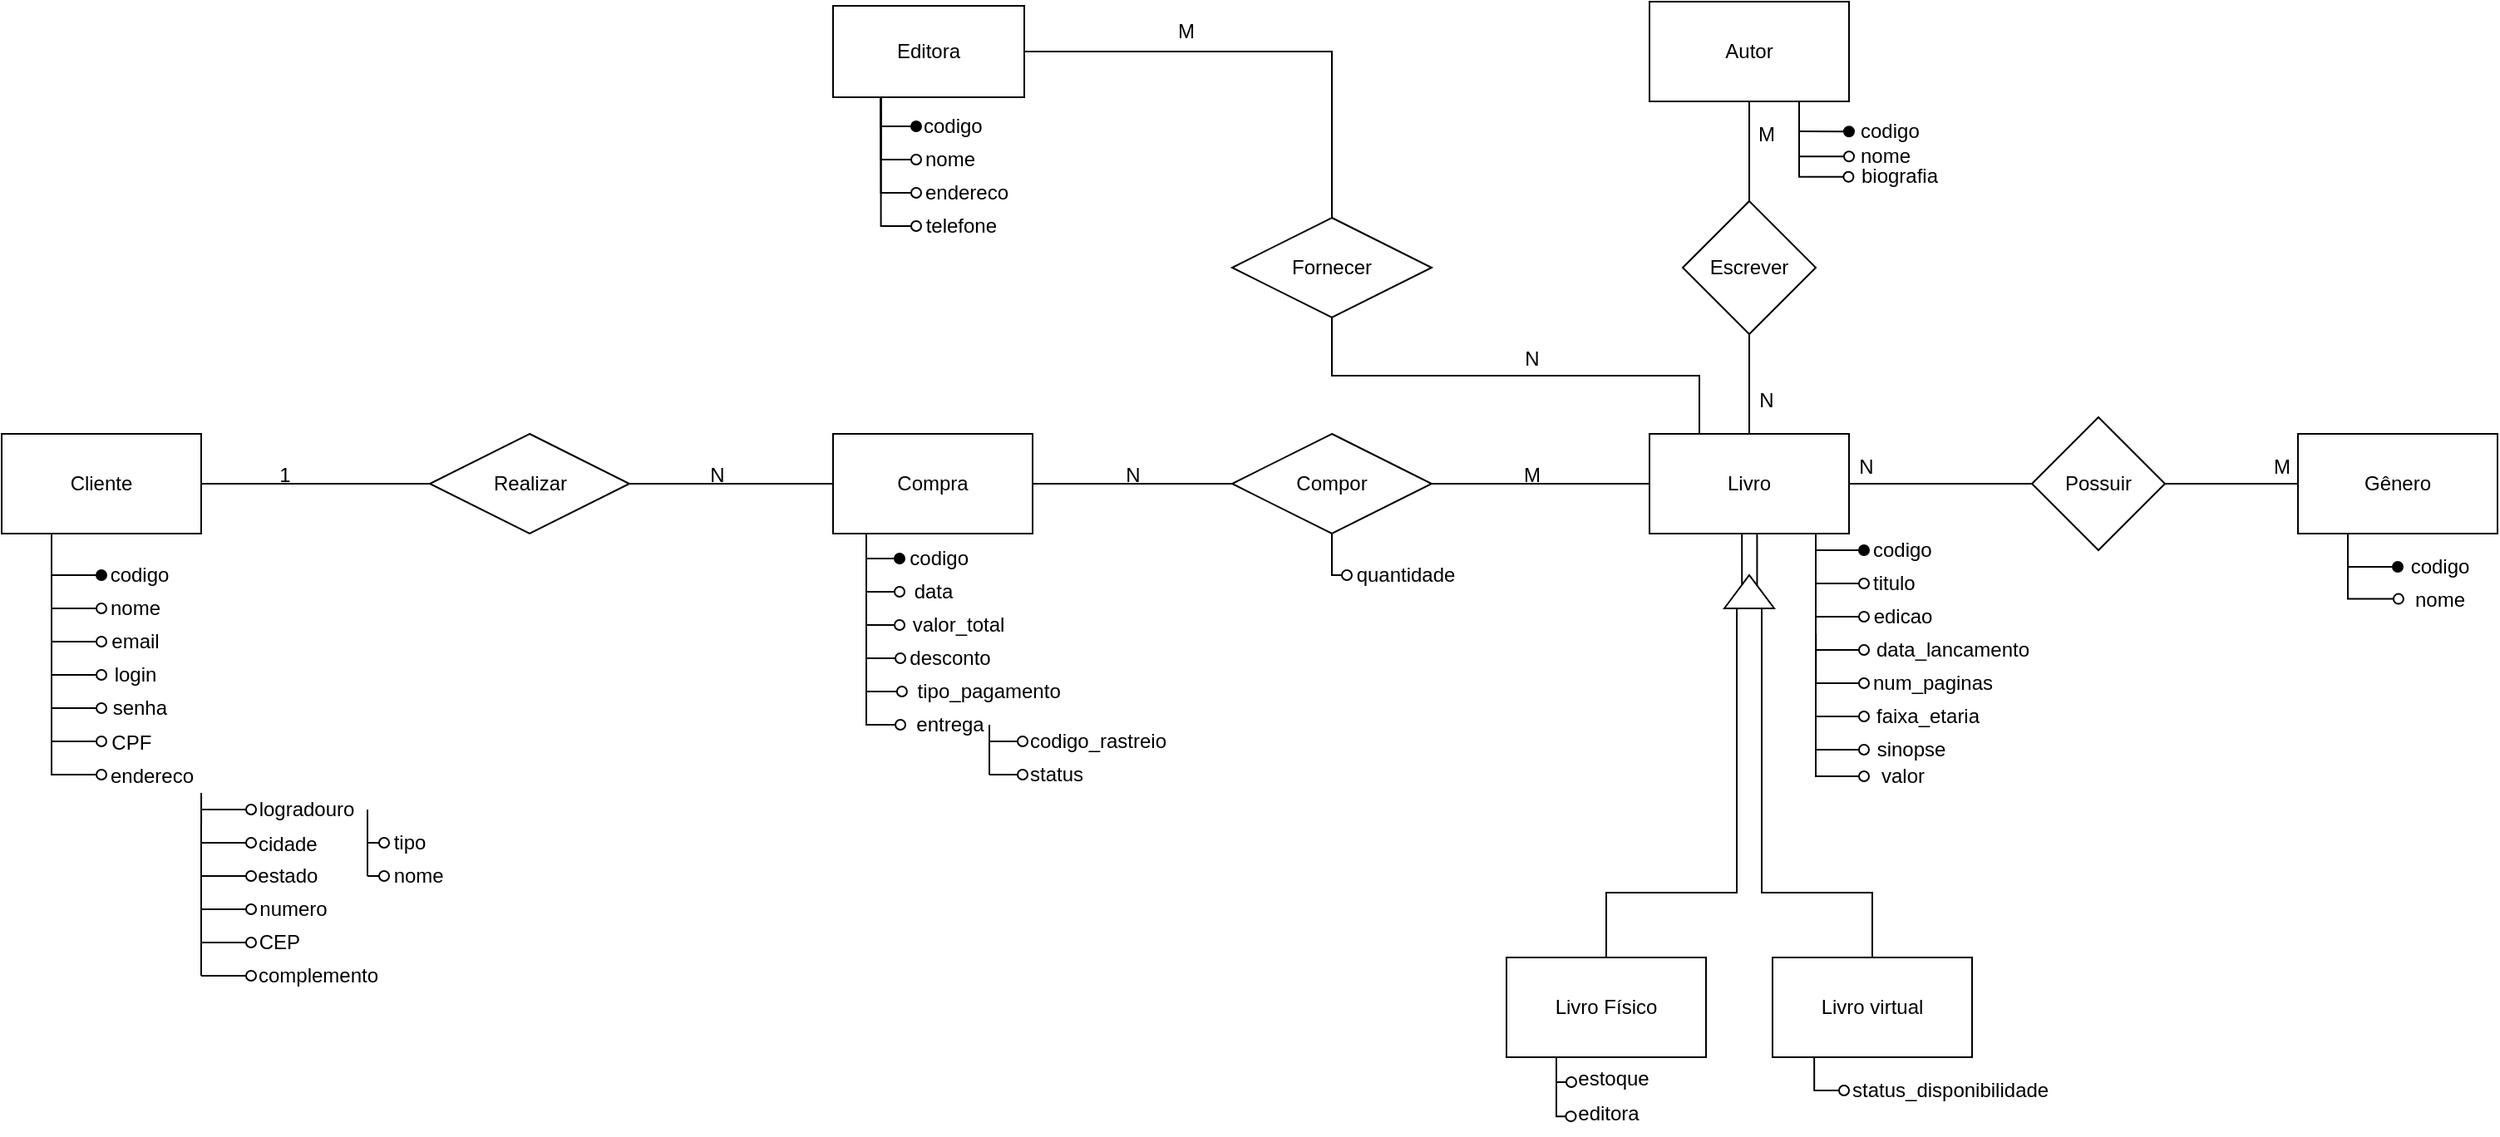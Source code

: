 <mxfile version="20.3.0" type="github">
  <diagram id="oTFQyZRkGBuzvfPvxmVF" name="Página-1">
    <mxGraphModel dx="3454" dy="1286" grid="1" gridSize="10" guides="1" tooltips="1" connect="1" arrows="1" fold="1" page="1" pageScale="1" pageWidth="827" pageHeight="1169" math="0" shadow="0">
      <root>
        <mxCell id="0" />
        <mxCell id="1" parent="0" />
        <mxCell id="lWry4m_PPbC2JPiOpoSA-2" style="edgeStyle=orthogonalEdgeStyle;rounded=0;orthogonalLoop=1;jettySize=auto;html=1;exitX=0.25;exitY=1;exitDx=0;exitDy=0;endArrow=oval;endFill=1;labelBackgroundColor=none;labelBorderColor=none;" parent="1" source="lWry4m_PPbC2JPiOpoSA-9" edge="1">
          <mxGeometry relative="1" as="geometry">
            <mxPoint x="160" y="480" as="targetPoint" />
            <Array as="points">
              <mxPoint x="130" y="480" />
            </Array>
          </mxGeometry>
        </mxCell>
        <mxCell id="lWry4m_PPbC2JPiOpoSA-3" style="edgeStyle=orthogonalEdgeStyle;rounded=0;orthogonalLoop=1;jettySize=auto;html=1;exitX=0.25;exitY=1;exitDx=0;exitDy=0;endArrow=oval;endFill=0;labelBackgroundColor=none;labelBorderColor=none;" parent="1" source="lWry4m_PPbC2JPiOpoSA-9" edge="1">
          <mxGeometry relative="1" as="geometry">
            <mxPoint x="160" y="500" as="targetPoint" />
            <Array as="points">
              <mxPoint x="130" y="500" />
            </Array>
          </mxGeometry>
        </mxCell>
        <mxCell id="lWry4m_PPbC2JPiOpoSA-4" style="edgeStyle=orthogonalEdgeStyle;rounded=0;orthogonalLoop=1;jettySize=auto;html=1;exitX=0.25;exitY=1;exitDx=0;exitDy=0;endArrow=oval;endFill=0;labelBackgroundColor=none;labelBorderColor=none;" parent="1" source="lWry4m_PPbC2JPiOpoSA-9" edge="1">
          <mxGeometry relative="1" as="geometry">
            <mxPoint x="160" y="520" as="targetPoint" />
            <Array as="points">
              <mxPoint x="130" y="520" />
            </Array>
          </mxGeometry>
        </mxCell>
        <mxCell id="lWry4m_PPbC2JPiOpoSA-5" style="edgeStyle=orthogonalEdgeStyle;rounded=0;orthogonalLoop=1;jettySize=auto;html=1;exitX=0.25;exitY=1;exitDx=0;exitDy=0;endArrow=oval;endFill=0;labelBackgroundColor=none;labelBorderColor=none;" parent="1" source="lWry4m_PPbC2JPiOpoSA-9" edge="1">
          <mxGeometry relative="1" as="geometry">
            <mxPoint x="160" y="560" as="targetPoint" />
            <Array as="points">
              <mxPoint x="130" y="560" />
            </Array>
          </mxGeometry>
        </mxCell>
        <mxCell id="lWry4m_PPbC2JPiOpoSA-6" style="edgeStyle=orthogonalEdgeStyle;rounded=0;orthogonalLoop=1;jettySize=auto;html=1;exitX=0.25;exitY=1;exitDx=0;exitDy=0;endArrow=oval;endFill=0;labelBackgroundColor=none;labelBorderColor=none;" parent="1" source="lWry4m_PPbC2JPiOpoSA-9" edge="1">
          <mxGeometry relative="1" as="geometry">
            <mxPoint x="160" y="580" as="targetPoint" />
            <Array as="points">
              <mxPoint x="130" y="580" />
            </Array>
          </mxGeometry>
        </mxCell>
        <mxCell id="lWry4m_PPbC2JPiOpoSA-7" style="edgeStyle=orthogonalEdgeStyle;rounded=0;orthogonalLoop=1;jettySize=auto;html=1;exitX=0.25;exitY=1;exitDx=0;exitDy=0;endArrow=oval;endFill=0;labelBackgroundColor=none;labelBorderColor=none;" parent="1" source="lWry4m_PPbC2JPiOpoSA-9" edge="1">
          <mxGeometry relative="1" as="geometry">
            <mxPoint x="160" y="600" as="targetPoint" />
            <Array as="points">
              <mxPoint x="130" y="600" />
            </Array>
          </mxGeometry>
        </mxCell>
        <mxCell id="lWry4m_PPbC2JPiOpoSA-8" style="edgeStyle=orthogonalEdgeStyle;rounded=0;orthogonalLoop=1;jettySize=auto;html=1;exitX=0.25;exitY=1;exitDx=0;exitDy=0;endArrow=oval;endFill=0;labelBackgroundColor=none;labelBorderColor=none;" parent="1" source="lWry4m_PPbC2JPiOpoSA-9" edge="1">
          <mxGeometry relative="1" as="geometry">
            <mxPoint x="160" y="540" as="targetPoint" />
            <Array as="points">
              <mxPoint x="130" y="540" />
            </Array>
          </mxGeometry>
        </mxCell>
        <mxCell id="lWry4m_PPbC2JPiOpoSA-9" value="Cliente" style="rounded=0;whiteSpace=wrap;html=1;labelBackgroundColor=none;labelBorderColor=none;fillColor=none;shadow=0;" parent="1" vertex="1">
          <mxGeometry x="100" y="395" width="120" height="60" as="geometry" />
        </mxCell>
        <mxCell id="lWry4m_PPbC2JPiOpoSA-10" style="edgeStyle=orthogonalEdgeStyle;rounded=0;orthogonalLoop=1;jettySize=auto;html=1;exitX=1;exitY=1;exitDx=0;exitDy=0;endArrow=oval;endFill=0;labelBackgroundColor=none;labelBorderColor=none;" parent="1" edge="1">
          <mxGeometry relative="1" as="geometry">
            <mxPoint x="1220" y="565" as="targetPoint" />
            <Array as="points">
              <mxPoint x="1191" y="565" />
            </Array>
            <mxPoint x="1191" y="525" as="sourcePoint" />
          </mxGeometry>
        </mxCell>
        <mxCell id="lWry4m_PPbC2JPiOpoSA-11" style="edgeStyle=orthogonalEdgeStyle;rounded=0;orthogonalLoop=1;jettySize=auto;html=1;exitX=1.001;exitY=0.836;exitDx=0;exitDy=0;startArrow=none;startFill=0;endArrow=oval;endFill=0;exitPerimeter=0;labelBackgroundColor=none;labelBorderColor=none;" parent="1" edge="1">
          <mxGeometry relative="1" as="geometry">
            <mxPoint x="1220" y="545" as="targetPoint" />
            <Array as="points">
              <mxPoint x="1191" y="545" />
            </Array>
            <mxPoint x="1191.12" y="515.16" as="sourcePoint" />
          </mxGeometry>
        </mxCell>
        <mxCell id="lWry4m_PPbC2JPiOpoSA-12" style="edgeStyle=orthogonalEdgeStyle;rounded=0;orthogonalLoop=1;jettySize=auto;html=1;exitX=1;exitY=0.75;exitDx=0;exitDy=0;startArrow=none;startFill=0;endArrow=oval;endFill=0;labelBackgroundColor=none;labelBorderColor=none;" parent="1" edge="1">
          <mxGeometry relative="1" as="geometry">
            <mxPoint x="1220" y="525" as="targetPoint" />
            <Array as="points">
              <mxPoint x="1191" y="525" />
            </Array>
            <mxPoint x="1191" y="510" as="sourcePoint" />
          </mxGeometry>
        </mxCell>
        <mxCell id="lWry4m_PPbC2JPiOpoSA-13" style="edgeStyle=orthogonalEdgeStyle;rounded=0;orthogonalLoop=1;jettySize=auto;html=1;exitX=1;exitY=0.75;exitDx=0;exitDy=0;startArrow=none;startFill=0;endArrow=oval;endFill=0;labelBackgroundColor=none;labelBorderColor=none;" parent="1" edge="1">
          <mxGeometry relative="1" as="geometry">
            <mxPoint x="1220" y="505" as="targetPoint" />
            <Array as="points">
              <mxPoint x="1191" y="505" />
            </Array>
            <mxPoint x="1191" y="510" as="sourcePoint" />
          </mxGeometry>
        </mxCell>
        <mxCell id="lWry4m_PPbC2JPiOpoSA-14" style="edgeStyle=orthogonalEdgeStyle;rounded=0;orthogonalLoop=1;jettySize=auto;html=1;exitX=1;exitY=0;exitDx=0;exitDy=0;startArrow=none;startFill=0;endArrow=oval;endFill=1;labelBackgroundColor=none;labelBorderColor=none;" parent="1" edge="1">
          <mxGeometry relative="1" as="geometry">
            <mxPoint x="1220" y="465" as="targetPoint" />
            <mxPoint x="1191" y="465" as="sourcePoint" />
          </mxGeometry>
        </mxCell>
        <mxCell id="lWry4m_PPbC2JPiOpoSA-15" style="edgeStyle=orthogonalEdgeStyle;rounded=0;orthogonalLoop=1;jettySize=auto;html=1;startArrow=none;startFill=0;endArrow=oval;endFill=0;labelBackgroundColor=none;labelBorderColor=none;" parent="1" edge="1">
          <mxGeometry relative="1" as="geometry">
            <mxPoint x="1220" y="485" as="targetPoint" />
            <Array as="points">
              <mxPoint x="1191" y="485" />
            </Array>
            <mxPoint x="1191" y="455" as="sourcePoint" />
          </mxGeometry>
        </mxCell>
        <mxCell id="lWry4m_PPbC2JPiOpoSA-16" style="edgeStyle=orthogonalEdgeStyle;rounded=0;orthogonalLoop=1;jettySize=auto;html=1;exitX=1;exitY=0.5;exitDx=0;exitDy=0;entryX=0;entryY=0.5;entryDx=0;entryDy=0;endArrow=none;endFill=0;labelBackgroundColor=none;labelBorderColor=none;" parent="1" source="lWry4m_PPbC2JPiOpoSA-18" target="lWry4m_PPbC2JPiOpoSA-68" edge="1">
          <mxGeometry relative="1" as="geometry" />
        </mxCell>
        <mxCell id="lWry4m_PPbC2JPiOpoSA-17" style="edgeStyle=orthogonalEdgeStyle;rounded=0;orthogonalLoop=1;jettySize=auto;html=1;exitX=0.75;exitY=1;exitDx=0;exitDy=0;endArrow=oval;endFill=0;labelBackgroundColor=none;labelBorderColor=none;" parent="1" edge="1">
          <mxGeometry relative="1" as="geometry">
            <mxPoint x="1182" y="455" as="sourcePoint" />
            <mxPoint x="1220" y="601" as="targetPoint" />
            <Array as="points">
              <mxPoint x="1191" y="455" />
              <mxPoint x="1191" y="601" />
              <mxPoint x="1220" y="601" />
            </Array>
          </mxGeometry>
        </mxCell>
        <mxCell id="vJIK0XTdBQ3f2grIrBhm-2" style="edgeStyle=orthogonalEdgeStyle;rounded=0;orthogonalLoop=1;jettySize=auto;html=1;exitX=0.5;exitY=1;exitDx=0;exitDy=0;entryX=0.683;entryY=0.657;entryDx=0;entryDy=0;entryPerimeter=0;endArrow=none;endFill=0;" edge="1" parent="1" source="lWry4m_PPbC2JPiOpoSA-18" target="lWry4m_PPbC2JPiOpoSA-38">
          <mxGeometry relative="1" as="geometry" />
        </mxCell>
        <mxCell id="vJIK0XTdBQ3f2grIrBhm-3" style="edgeStyle=orthogonalEdgeStyle;rounded=0;orthogonalLoop=1;jettySize=auto;html=1;exitX=0.5;exitY=1;exitDx=0;exitDy=0;entryX=0.71;entryY=0.354;entryDx=0;entryDy=0;entryPerimeter=0;endArrow=none;endFill=0;" edge="1" parent="1" source="lWry4m_PPbC2JPiOpoSA-18" target="lWry4m_PPbC2JPiOpoSA-38">
          <mxGeometry relative="1" as="geometry" />
        </mxCell>
        <mxCell id="lWry4m_PPbC2JPiOpoSA-18" value="Livro" style="rounded=0;whiteSpace=wrap;html=1;labelBackgroundColor=none;labelBorderColor=none;fillColor=none;" parent="1" vertex="1">
          <mxGeometry x="1091" y="395" width="120" height="60" as="geometry" />
        </mxCell>
        <mxCell id="lWry4m_PPbC2JPiOpoSA-19" value="N" style="text;html=1;align=center;verticalAlign=middle;resizable=0;points=[];autosize=1;strokeColor=none;fillColor=none;labelBackgroundColor=none;labelBorderColor=none;" parent="1" vertex="1">
          <mxGeometry x="770" y="410" width="20" height="20" as="geometry" />
        </mxCell>
        <mxCell id="lWry4m_PPbC2JPiOpoSA-20" style="edgeStyle=orthogonalEdgeStyle;rounded=0;orthogonalLoop=1;jettySize=auto;html=1;exitX=0.75;exitY=1;exitDx=0;exitDy=0;endArrow=oval;endFill=0;labelBackgroundColor=none;labelBorderColor=none;" parent="1" edge="1">
          <mxGeometry relative="1" as="geometry">
            <mxPoint x="640" y="490" as="targetPoint" />
            <mxPoint x="620" y="465" as="sourcePoint" />
            <Array as="points">
              <mxPoint x="620" y="490" />
              <mxPoint x="640" y="490" />
            </Array>
          </mxGeometry>
        </mxCell>
        <mxCell id="lWry4m_PPbC2JPiOpoSA-21" style="edgeStyle=orthogonalEdgeStyle;rounded=0;orthogonalLoop=1;jettySize=auto;html=1;exitX=0.75;exitY=1;exitDx=0;exitDy=0;endArrow=oval;endFill=0;labelBackgroundColor=none;labelBorderColor=none;" parent="1" edge="1">
          <mxGeometry relative="1" as="geometry">
            <mxPoint x="640" y="510" as="targetPoint" />
            <mxPoint x="620" y="465" as="sourcePoint" />
            <Array as="points">
              <mxPoint x="620" y="510" />
              <mxPoint x="640" y="510" />
            </Array>
          </mxGeometry>
        </mxCell>
        <mxCell id="lWry4m_PPbC2JPiOpoSA-22" style="edgeStyle=orthogonalEdgeStyle;rounded=0;orthogonalLoop=1;jettySize=auto;html=1;exitX=0.75;exitY=1;exitDx=0;exitDy=0;endArrow=oval;endFill=0;entryX=0.008;entryY=0.49;entryDx=0;entryDy=0;entryPerimeter=0;labelBackgroundColor=none;labelBorderColor=none;" parent="1" target="lWry4m_PPbC2JPiOpoSA-32" edge="1">
          <mxGeometry relative="1" as="geometry">
            <mxPoint x="640" y="525" as="targetPoint" />
            <mxPoint x="620" y="465" as="sourcePoint" />
            <Array as="points">
              <mxPoint x="620" y="530" />
              <mxPoint x="640" y="530" />
            </Array>
          </mxGeometry>
        </mxCell>
        <mxCell id="lWry4m_PPbC2JPiOpoSA-23" style="edgeStyle=orthogonalEdgeStyle;rounded=0;orthogonalLoop=1;jettySize=auto;html=1;exitX=0.75;exitY=1;exitDx=0;exitDy=0;endArrow=oval;endFill=0;entryX=0.137;entryY=0.5;entryDx=0;entryDy=0;entryPerimeter=0;labelBackgroundColor=none;labelBorderColor=none;" parent="1" target="lWry4m_PPbC2JPiOpoSA-33" edge="1">
          <mxGeometry relative="1" as="geometry">
            <mxPoint x="640" y="545" as="targetPoint" />
            <mxPoint x="620" y="465" as="sourcePoint" />
            <Array as="points">
              <mxPoint x="620" y="550" />
            </Array>
          </mxGeometry>
        </mxCell>
        <mxCell id="lWry4m_PPbC2JPiOpoSA-24" value="email" style="text;html=1;align=center;verticalAlign=middle;resizable=0;points=[];autosize=1;strokeColor=none;fillColor=none;labelBackgroundColor=none;labelBorderColor=none;" parent="1" vertex="1">
          <mxGeometry x="160" y="510" width="40" height="20" as="geometry" />
        </mxCell>
        <mxCell id="lWry4m_PPbC2JPiOpoSA-25" value="nome" style="text;html=1;align=center;verticalAlign=middle;resizable=0;points=[];autosize=1;strokeColor=none;fillColor=none;labelBackgroundColor=none;labelBorderColor=none;" parent="1" vertex="1">
          <mxGeometry x="155" y="490" width="50" height="20" as="geometry" />
        </mxCell>
        <mxCell id="lWry4m_PPbC2JPiOpoSA-26" value="login" style="text;html=1;align=center;verticalAlign=middle;resizable=0;points=[];autosize=1;strokeColor=none;fillColor=none;labelBackgroundColor=none;labelBorderColor=none;" parent="1" vertex="1">
          <mxGeometry x="160" y="530" width="40" height="20" as="geometry" />
        </mxCell>
        <mxCell id="lWry4m_PPbC2JPiOpoSA-27" value="&amp;nbsp;senha" style="text;html=1;align=center;verticalAlign=middle;resizable=0;points=[];autosize=1;strokeColor=none;fillColor=none;labelBackgroundColor=none;labelBorderColor=none;" parent="1" vertex="1">
          <mxGeometry x="155.5" y="550" width="50" height="20" as="geometry" />
        </mxCell>
        <mxCell id="lWry4m_PPbC2JPiOpoSA-28" value="&amp;nbsp;CPF" style="text;html=1;align=center;verticalAlign=middle;resizable=0;points=[];autosize=1;strokeColor=none;fillColor=none;labelBackgroundColor=none;labelBorderColor=none;" parent="1" vertex="1">
          <mxGeometry x="155.5" y="571" width="40" height="20" as="geometry" />
        </mxCell>
        <mxCell id="lWry4m_PPbC2JPiOpoSA-29" value="endereco" style="text;html=1;align=center;verticalAlign=middle;resizable=0;points=[];autosize=1;strokeColor=none;fillColor=none;labelBackgroundColor=none;labelBorderColor=none;" parent="1" vertex="1">
          <mxGeometry x="155" y="591" width="70" height="20" as="geometry" />
        </mxCell>
        <mxCell id="lWry4m_PPbC2JPiOpoSA-30" value="&amp;nbsp; &amp;nbsp;data" style="text;html=1;align=center;verticalAlign=middle;resizable=0;points=[];autosize=1;strokeColor=none;fillColor=none;labelBackgroundColor=none;labelBorderColor=none;" parent="1" vertex="1">
          <mxGeometry x="630" y="480" width="50" height="20" as="geometry" />
        </mxCell>
        <mxCell id="lWry4m_PPbC2JPiOpoSA-31" value="valor_total" style="text;html=1;align=center;verticalAlign=middle;resizable=0;points=[];autosize=1;strokeColor=none;fillColor=none;labelBackgroundColor=none;labelBorderColor=none;" parent="1" vertex="1">
          <mxGeometry x="640" y="500" width="70" height="20" as="geometry" />
        </mxCell>
        <mxCell id="lWry4m_PPbC2JPiOpoSA-32" value="desconto" style="text;html=1;align=center;verticalAlign=middle;resizable=0;points=[];autosize=1;strokeColor=none;fillColor=none;labelBackgroundColor=none;labelBorderColor=none;" parent="1" vertex="1">
          <mxGeometry x="640" y="520" width="60" height="20" as="geometry" />
        </mxCell>
        <mxCell id="lWry4m_PPbC2JPiOpoSA-33" value="&amp;nbsp; &amp;nbsp; &amp;nbsp;tipo_pagamento" style="text;html=1;align=center;verticalAlign=middle;resizable=0;points=[];autosize=1;strokeColor=none;fillColor=none;labelBackgroundColor=none;labelBorderColor=none;" parent="1" vertex="1">
          <mxGeometry x="625" y="540" width="120" height="20" as="geometry" />
        </mxCell>
        <mxCell id="lWry4m_PPbC2JPiOpoSA-36" style="edgeStyle=orthogonalEdgeStyle;rounded=0;orthogonalLoop=1;jettySize=auto;html=1;exitX=0;exitY=0.25;exitDx=0;exitDy=0;entryX=0.5;entryY=0;entryDx=0;entryDy=0;endArrow=none;endFill=0;labelBackgroundColor=none;labelBorderColor=none;" parent="1" source="lWry4m_PPbC2JPiOpoSA-38" target="lWry4m_PPbC2JPiOpoSA-42" edge="1">
          <mxGeometry relative="1" as="geometry">
            <Array as="points">
              <mxPoint x="1065" y="671" />
            </Array>
          </mxGeometry>
        </mxCell>
        <mxCell id="lWry4m_PPbC2JPiOpoSA-37" style="edgeStyle=orthogonalEdgeStyle;rounded=0;orthogonalLoop=1;jettySize=auto;html=1;exitX=0;exitY=0.75;exitDx=0;exitDy=0;entryX=0.5;entryY=0;entryDx=0;entryDy=0;endArrow=none;endFill=0;labelBackgroundColor=none;labelBorderColor=none;" parent="1" source="lWry4m_PPbC2JPiOpoSA-38" target="lWry4m_PPbC2JPiOpoSA-44" edge="1">
          <mxGeometry relative="1" as="geometry">
            <Array as="points">
              <mxPoint x="1225" y="671" />
            </Array>
          </mxGeometry>
        </mxCell>
        <mxCell id="lWry4m_PPbC2JPiOpoSA-38" value="" style="triangle;whiteSpace=wrap;html=1;direction=north;fillColor=none;labelBackgroundColor=none;labelBorderColor=none;" parent="1" vertex="1">
          <mxGeometry x="1136" y="480" width="30" height="20" as="geometry" />
        </mxCell>
        <mxCell id="lWry4m_PPbC2JPiOpoSA-39" style="edgeStyle=orthogonalEdgeStyle;rounded=0;orthogonalLoop=1;jettySize=auto;html=1;exitX=1;exitY=1;exitDx=0;exitDy=0;" parent="1" source="lWry4m_PPbC2JPiOpoSA-42" edge="1">
          <mxGeometry relative="1" as="geometry">
            <mxPoint x="1125.065" y="770.065" as="targetPoint" />
          </mxGeometry>
        </mxCell>
        <mxCell id="lWry4m_PPbC2JPiOpoSA-40" style="edgeStyle=orthogonalEdgeStyle;rounded=0;orthogonalLoop=1;jettySize=auto;html=1;exitX=0.25;exitY=1;exitDx=0;exitDy=0;endArrow=oval;endFill=0;" parent="1" source="lWry4m_PPbC2JPiOpoSA-42" edge="1">
          <mxGeometry relative="1" as="geometry">
            <mxPoint x="1044" y="785" as="targetPoint" />
            <Array as="points">
              <mxPoint x="1035" y="785" />
            </Array>
          </mxGeometry>
        </mxCell>
        <mxCell id="lWry4m_PPbC2JPiOpoSA-41" style="edgeStyle=orthogonalEdgeStyle;rounded=0;orthogonalLoop=1;jettySize=auto;html=1;exitX=0.25;exitY=1;exitDx=0;exitDy=0;endArrow=oval;endFill=0;" parent="1" source="lWry4m_PPbC2JPiOpoSA-42" edge="1">
          <mxGeometry relative="1" as="geometry">
            <mxPoint x="1043.722" y="805.574" as="targetPoint" />
            <Array as="points">
              <mxPoint x="1035" y="806" />
            </Array>
          </mxGeometry>
        </mxCell>
        <mxCell id="lWry4m_PPbC2JPiOpoSA-42" value="Livro Físico" style="rounded=0;whiteSpace=wrap;html=1;fillColor=none;labelBackgroundColor=none;labelBorderColor=none;" parent="1" vertex="1">
          <mxGeometry x="1005" y="710" width="120" height="60" as="geometry" />
        </mxCell>
        <mxCell id="lWry4m_PPbC2JPiOpoSA-43" style="edgeStyle=orthogonalEdgeStyle;rounded=0;orthogonalLoop=1;jettySize=auto;html=1;exitX=0.209;exitY=1.005;exitDx=0;exitDy=0;endArrow=oval;endFill=0;exitPerimeter=0;labelBackgroundColor=none;labelBorderColor=none;" parent="1" source="lWry4m_PPbC2JPiOpoSA-44" edge="1">
          <mxGeometry relative="1" as="geometry">
            <mxPoint x="1208" y="790" as="targetPoint" />
            <Array as="points">
              <mxPoint x="1190" y="790" />
            </Array>
          </mxGeometry>
        </mxCell>
        <mxCell id="lWry4m_PPbC2JPiOpoSA-44" value="Livro virtual" style="rounded=0;whiteSpace=wrap;html=1;fillColor=none;labelBackgroundColor=none;labelBorderColor=none;" parent="1" vertex="1">
          <mxGeometry x="1165" y="710" width="120" height="60" as="geometry" />
        </mxCell>
        <mxCell id="lWry4m_PPbC2JPiOpoSA-45" value="estoque" style="text;html=1;align=center;verticalAlign=middle;resizable=0;points=[];autosize=1;strokeColor=none;fillColor=none;labelBackgroundColor=none;labelBorderColor=none;" parent="1" vertex="1">
          <mxGeometry x="1038" y="770" width="61" height="26" as="geometry" />
        </mxCell>
        <mxCell id="lWry4m_PPbC2JPiOpoSA-46" value="&amp;nbsp;codigo" style="text;html=1;align=center;verticalAlign=middle;resizable=0;points=[];autosize=1;strokeColor=none;fillColor=none;labelBackgroundColor=none;labelBorderColor=none;" parent="1" vertex="1">
          <mxGeometry x="1216" y="455" width="50" height="20" as="geometry" />
        </mxCell>
        <mxCell id="lWry4m_PPbC2JPiOpoSA-47" value="&amp;nbsp;titulo" style="text;html=1;align=center;verticalAlign=middle;resizable=0;points=[];autosize=1;strokeColor=none;fillColor=none;labelBackgroundColor=none;labelBorderColor=none;" parent="1" vertex="1">
          <mxGeometry x="1216" y="475" width="40" height="20" as="geometry" />
        </mxCell>
        <mxCell id="lWry4m_PPbC2JPiOpoSA-48" value="edicao" style="text;html=1;align=center;verticalAlign=middle;resizable=0;points=[];autosize=1;strokeColor=none;fillColor=none;labelBackgroundColor=none;labelBorderColor=none;" parent="1" vertex="1">
          <mxGeometry x="1218" y="495" width="50" height="20" as="geometry" />
        </mxCell>
        <mxCell id="lWry4m_PPbC2JPiOpoSA-49" value="data_lancamento" style="text;html=1;align=center;verticalAlign=middle;resizable=0;points=[];autosize=1;strokeColor=none;fillColor=none;labelBackgroundColor=none;labelBorderColor=none;" parent="1" vertex="1">
          <mxGeometry x="1218" y="515" width="110" height="20" as="geometry" />
        </mxCell>
        <mxCell id="lWry4m_PPbC2JPiOpoSA-50" value="num_paginas" style="text;html=1;align=center;verticalAlign=middle;resizable=0;points=[];autosize=1;strokeColor=none;fillColor=none;labelBackgroundColor=none;labelBorderColor=none;" parent="1" vertex="1">
          <mxGeometry x="1216" y="535" width="90" height="20" as="geometry" />
        </mxCell>
        <mxCell id="lWry4m_PPbC2JPiOpoSA-51" value="faixa_etaria" style="text;html=1;align=center;verticalAlign=middle;resizable=0;points=[];autosize=1;strokeColor=none;fillColor=none;labelBackgroundColor=none;labelBorderColor=none;" parent="1" vertex="1">
          <mxGeometry x="1218" y="555" width="80" height="20" as="geometry" />
        </mxCell>
        <mxCell id="lWry4m_PPbC2JPiOpoSA-52" style="edgeStyle=none;rounded=0;orthogonalLoop=1;jettySize=auto;html=1;exitX=1;exitY=0.25;exitDx=0;exitDy=0;endArrow=oval;endFill=1;strokeColor=#000000;labelBackgroundColor=none;labelBorderColor=none;" parent="1" edge="1">
          <mxGeometry relative="1" as="geometry">
            <mxPoint x="1211" y="213.095" as="targetPoint" />
            <mxPoint x="1181" y="213" as="sourcePoint" />
          </mxGeometry>
        </mxCell>
        <mxCell id="lWry4m_PPbC2JPiOpoSA-53" style="edgeStyle=orthogonalEdgeStyle;rounded=0;orthogonalLoop=1;jettySize=auto;html=1;exitX=1;exitY=0.5;exitDx=0;exitDy=0;endArrow=oval;endFill=0;labelBackgroundColor=none;labelBorderColor=none;" parent="1" edge="1">
          <mxGeometry relative="1" as="geometry">
            <mxPoint x="1211" y="228.003" as="targetPoint" />
            <mxPoint x="1181" y="228.08" as="sourcePoint" />
          </mxGeometry>
        </mxCell>
        <mxCell id="lWry4m_PPbC2JPiOpoSA-54" style="edgeStyle=orthogonalEdgeStyle;rounded=0;orthogonalLoop=1;jettySize=auto;html=1;exitX=0.75;exitY=1;exitDx=0;exitDy=0;endArrow=oval;endFill=0;entryX=-0.005;entryY=0.519;entryDx=0;entryDy=0;entryPerimeter=0;labelBackgroundColor=none;labelBorderColor=none;" parent="1" source="lWry4m_PPbC2JPiOpoSA-55" target="lWry4m_PPbC2JPiOpoSA-116" edge="1">
          <mxGeometry relative="1" as="geometry">
            <mxPoint x="1181" y="240" as="targetPoint" />
          </mxGeometry>
        </mxCell>
        <mxCell id="lWry4m_PPbC2JPiOpoSA-55" value="Autor" style="whiteSpace=wrap;html=1;labelBackgroundColor=none;labelBorderColor=none;fillColor=none;" parent="1" vertex="1">
          <mxGeometry x="1091" y="135" width="120" height="60" as="geometry" />
        </mxCell>
        <mxCell id="lWry4m_PPbC2JPiOpoSA-56" style="edgeStyle=none;rounded=0;orthogonalLoop=1;jettySize=auto;html=1;exitX=0.5;exitY=1;exitDx=0;exitDy=0;endArrow=none;endFill=0;strokeColor=#000000;fillColor=#e1d5e7;entryX=0.5;entryY=0;entryDx=0;entryDy=0;labelBackgroundColor=none;labelBorderColor=none;" parent="1" source="lWry4m_PPbC2JPiOpoSA-58" target="lWry4m_PPbC2JPiOpoSA-18" edge="1">
          <mxGeometry relative="1" as="geometry">
            <mxPoint x="1151.143" y="355" as="targetPoint" />
          </mxGeometry>
        </mxCell>
        <mxCell id="lWry4m_PPbC2JPiOpoSA-57" style="edgeStyle=none;rounded=0;orthogonalLoop=1;jettySize=auto;html=1;exitX=0.5;exitY=0;exitDx=0;exitDy=0;entryX=0.5;entryY=1;entryDx=0;entryDy=0;endArrow=none;endFill=0;strokeColor=#000000;labelBackgroundColor=none;labelBorderColor=none;" parent="1" source="lWry4m_PPbC2JPiOpoSA-58" target="lWry4m_PPbC2JPiOpoSA-55" edge="1">
          <mxGeometry relative="1" as="geometry" />
        </mxCell>
        <mxCell id="lWry4m_PPbC2JPiOpoSA-58" value="Escrever" style="rhombus;whiteSpace=wrap;html=1;labelBackgroundColor=none;labelBorderColor=none;fillColor=none;" parent="1" vertex="1">
          <mxGeometry x="1111" y="255" width="80" height="80" as="geometry" />
        </mxCell>
        <mxCell id="lWry4m_PPbC2JPiOpoSA-59" value="M" style="text;html=1;align=center;verticalAlign=middle;resizable=0;points=[];autosize=1;strokeColor=none;fillColor=none;labelBackgroundColor=none;labelBorderColor=none;" parent="1" vertex="1">
          <mxGeometry x="1146" y="205" width="30" height="20" as="geometry" />
        </mxCell>
        <mxCell id="lWry4m_PPbC2JPiOpoSA-60" value="N" style="text;html=1;align=center;verticalAlign=middle;resizable=0;points=[];autosize=1;strokeColor=none;fillColor=none;labelBackgroundColor=none;labelBorderColor=none;" parent="1" vertex="1">
          <mxGeometry x="1151" y="365" width="20" height="20" as="geometry" />
        </mxCell>
        <mxCell id="lWry4m_PPbC2JPiOpoSA-61" value="codigo&lt;br&gt;nome" style="text;html=1;align=left;verticalAlign=middle;resizable=0;points=[];autosize=1;strokeColor=none;fillColor=none;labelBackgroundColor=none;labelBorderColor=none;" parent="1" vertex="1">
          <mxGeometry x="1216" y="205" width="50" height="30" as="geometry" />
        </mxCell>
        <mxCell id="lWry4m_PPbC2JPiOpoSA-62" value="sinopse" style="text;html=1;align=center;verticalAlign=middle;resizable=0;points=[];autosize=1;strokeColor=none;fillColor=none;labelBackgroundColor=none;labelBorderColor=none;" parent="1" vertex="1">
          <mxGeometry x="1218" y="575" width="60" height="20" as="geometry" />
        </mxCell>
        <mxCell id="lWry4m_PPbC2JPiOpoSA-63" style="edgeStyle=orthogonalEdgeStyle;rounded=0;orthogonalLoop=1;jettySize=auto;html=1;exitX=1;exitY=1;exitDx=0;exitDy=0;endArrow=oval;endFill=0;labelBackgroundColor=none;labelBorderColor=none;" parent="1" edge="1">
          <mxGeometry relative="1" as="geometry">
            <mxPoint x="1220" y="585" as="targetPoint" />
            <Array as="points">
              <mxPoint x="1191" y="585" />
            </Array>
            <mxPoint x="1191" y="545" as="sourcePoint" />
          </mxGeometry>
        </mxCell>
        <mxCell id="lWry4m_PPbC2JPiOpoSA-64" value="" style="endArrow=none;html=1;rounded=0;labelBackgroundColor=none;labelBorderColor=none;" parent="1" edge="1">
          <mxGeometry width="50" height="50" relative="1" as="geometry">
            <mxPoint x="1191" y="505" as="sourcePoint" />
            <mxPoint x="1191" y="455" as="targetPoint" />
          </mxGeometry>
        </mxCell>
        <mxCell id="lWry4m_PPbC2JPiOpoSA-65" style="edgeStyle=orthogonalEdgeStyle;rounded=0;orthogonalLoop=1;jettySize=auto;html=1;exitX=0.25;exitY=1;exitDx=0;exitDy=0;endArrow=oval;endFill=0;entryX=0.009;entryY=0.465;entryDx=0;entryDy=0;entryPerimeter=0;labelBackgroundColor=none;labelBorderColor=none;" parent="1" source="lWry4m_PPbC2JPiOpoSA-66" target="lWry4m_PPbC2JPiOpoSA-117" edge="1">
          <mxGeometry relative="1" as="geometry">
            <mxPoint x="1490" y="480" as="sourcePoint" />
            <mxPoint x="1520" y="520" as="targetPoint" />
          </mxGeometry>
        </mxCell>
        <mxCell id="lWry4m_PPbC2JPiOpoSA-66" value="Gênero" style="rounded=0;whiteSpace=wrap;html=1;labelBackgroundColor=none;labelBorderColor=none;fillColor=none;" parent="1" vertex="1">
          <mxGeometry x="1481" y="395" width="120" height="60" as="geometry" />
        </mxCell>
        <mxCell id="lWry4m_PPbC2JPiOpoSA-67" style="edgeStyle=orthogonalEdgeStyle;rounded=0;orthogonalLoop=1;jettySize=auto;html=1;exitX=1;exitY=0.5;exitDx=0;exitDy=0;entryX=0;entryY=0.5;entryDx=0;entryDy=0;endArrow=none;endFill=0;labelBackgroundColor=none;labelBorderColor=none;" parent="1" source="lWry4m_PPbC2JPiOpoSA-68" target="lWry4m_PPbC2JPiOpoSA-66" edge="1">
          <mxGeometry relative="1" as="geometry" />
        </mxCell>
        <mxCell id="lWry4m_PPbC2JPiOpoSA-68" value="Possuir" style="rhombus;whiteSpace=wrap;html=1;labelBackgroundColor=none;labelBorderColor=none;fillColor=none;" parent="1" vertex="1">
          <mxGeometry x="1321" y="385" width="80" height="80" as="geometry" />
        </mxCell>
        <mxCell id="lWry4m_PPbC2JPiOpoSA-69" value="N" style="text;html=1;align=center;verticalAlign=middle;resizable=0;points=[];autosize=1;strokeColor=none;fillColor=none;labelBackgroundColor=none;labelBorderColor=none;" parent="1" vertex="1">
          <mxGeometry x="1211" y="405" width="20" height="20" as="geometry" />
        </mxCell>
        <mxCell id="lWry4m_PPbC2JPiOpoSA-70" value="M" style="text;html=1;align=center;verticalAlign=middle;resizable=0;points=[];autosize=1;strokeColor=none;fillColor=none;labelBackgroundColor=none;labelBorderColor=none;" parent="1" vertex="1">
          <mxGeometry x="1456" y="405" width="30" height="20" as="geometry" />
        </mxCell>
        <mxCell id="lWry4m_PPbC2JPiOpoSA-71" value="" style="endArrow=oval;html=1;rounded=0;endFill=1;exitX=0.25;exitY=1;exitDx=0;exitDy=0;labelBackgroundColor=none;labelBorderColor=none;" parent="1" source="lWry4m_PPbC2JPiOpoSA-66" edge="1">
          <mxGeometry width="50" height="50" relative="1" as="geometry">
            <mxPoint x="1511" y="475" as="sourcePoint" />
            <mxPoint x="1541" y="475" as="targetPoint" />
            <Array as="points">
              <mxPoint x="1511" y="475" />
            </Array>
          </mxGeometry>
        </mxCell>
        <mxCell id="lWry4m_PPbC2JPiOpoSA-72" value="codigo" style="text;html=1;align=center;verticalAlign=middle;resizable=0;points=[];autosize=1;strokeColor=none;fillColor=none;labelBackgroundColor=none;labelBorderColor=none;" parent="1" vertex="1">
          <mxGeometry x="1541" y="465" width="50" height="20" as="geometry" />
        </mxCell>
        <mxCell id="lWry4m_PPbC2JPiOpoSA-73" style="edgeStyle=orthogonalEdgeStyle;rounded=0;orthogonalLoop=1;jettySize=auto;html=1;exitX=1;exitY=0.5;exitDx=0;exitDy=0;endArrow=none;endFill=0;labelBackgroundColor=none;labelBorderColor=none;" parent="1" source="lWry4m_PPbC2JPiOpoSA-76" target="lWry4m_PPbC2JPiOpoSA-82" edge="1">
          <mxGeometry relative="1" as="geometry" />
        </mxCell>
        <mxCell id="lWry4m_PPbC2JPiOpoSA-74" style="edgeStyle=orthogonalEdgeStyle;rounded=0;orthogonalLoop=1;jettySize=auto;html=1;endArrow=oval;endFill=0;entryX=0.006;entryY=0.538;entryDx=0;entryDy=0;entryPerimeter=0;labelBackgroundColor=none;labelBorderColor=none;" parent="1" edge="1">
          <mxGeometry relative="1" as="geometry">
            <mxPoint x="640.48" y="570.76" as="targetPoint" />
            <mxPoint x="620" y="470" as="sourcePoint" />
            <Array as="points">
              <mxPoint x="620" y="570" />
              <mxPoint x="640" y="570" />
            </Array>
          </mxGeometry>
        </mxCell>
        <mxCell id="lWry4m_PPbC2JPiOpoSA-75" style="edgeStyle=orthogonalEdgeStyle;rounded=0;orthogonalLoop=1;jettySize=auto;html=1;exitX=0.25;exitY=1;exitDx=0;exitDy=0;endArrow=oval;endFill=1;labelBackgroundColor=none;labelBorderColor=none;" parent="1" source="lWry4m_PPbC2JPiOpoSA-76" edge="1">
          <mxGeometry relative="1" as="geometry">
            <mxPoint x="640" y="470" as="targetPoint" />
            <Array as="points">
              <mxPoint x="620" y="455" />
              <mxPoint x="620" y="470" />
            </Array>
          </mxGeometry>
        </mxCell>
        <mxCell id="lWry4m_PPbC2JPiOpoSA-76" value="Compra" style="rounded=0;whiteSpace=wrap;html=1;labelBackgroundColor=none;labelBorderColor=none;fillColor=none;" parent="1" vertex="1">
          <mxGeometry x="600" y="395" width="120" height="60" as="geometry" />
        </mxCell>
        <mxCell id="lWry4m_PPbC2JPiOpoSA-77" style="edgeStyle=orthogonalEdgeStyle;rounded=0;orthogonalLoop=1;jettySize=auto;html=1;exitX=1;exitY=0.5;exitDx=0;exitDy=0;entryX=0;entryY=0.5;entryDx=0;entryDy=0;endArrow=none;endFill=0;labelBackgroundColor=none;labelBorderColor=none;" parent="1" source="lWry4m_PPbC2JPiOpoSA-79" target="lWry4m_PPbC2JPiOpoSA-76" edge="1">
          <mxGeometry relative="1" as="geometry" />
        </mxCell>
        <mxCell id="lWry4m_PPbC2JPiOpoSA-78" style="edgeStyle=orthogonalEdgeStyle;rounded=0;orthogonalLoop=1;jettySize=auto;html=1;exitX=0;exitY=0.5;exitDx=0;exitDy=0;entryX=1;entryY=0.5;entryDx=0;entryDy=0;endArrow=none;endFill=0;labelBackgroundColor=none;labelBorderColor=none;" parent="1" source="lWry4m_PPbC2JPiOpoSA-79" target="lWry4m_PPbC2JPiOpoSA-9" edge="1">
          <mxGeometry relative="1" as="geometry" />
        </mxCell>
        <mxCell id="lWry4m_PPbC2JPiOpoSA-79" value="Realizar" style="shape=rhombus;perimeter=rhombusPerimeter;whiteSpace=wrap;html=1;align=center;labelBackgroundColor=none;labelBorderColor=none;fillColor=none;" parent="1" vertex="1">
          <mxGeometry x="357.5" y="395" width="120" height="60" as="geometry" />
        </mxCell>
        <mxCell id="lWry4m_PPbC2JPiOpoSA-80" style="edgeStyle=orthogonalEdgeStyle;rounded=0;orthogonalLoop=1;jettySize=auto;html=1;exitX=1;exitY=0.5;exitDx=0;exitDy=0;entryX=0;entryY=0.5;entryDx=0;entryDy=0;endArrow=none;endFill=0;labelBackgroundColor=none;labelBorderColor=none;" parent="1" source="lWry4m_PPbC2JPiOpoSA-82" target="lWry4m_PPbC2JPiOpoSA-18" edge="1">
          <mxGeometry relative="1" as="geometry" />
        </mxCell>
        <mxCell id="lWry4m_PPbC2JPiOpoSA-81" style="edgeStyle=orthogonalEdgeStyle;rounded=0;orthogonalLoop=1;jettySize=auto;html=1;endArrow=oval;endFill=0;labelBackgroundColor=none;labelBorderColor=none;exitX=0.5;exitY=1;exitDx=0;exitDy=0;" parent="1" source="lWry4m_PPbC2JPiOpoSA-82" target="lWry4m_PPbC2JPiOpoSA-87" edge="1">
          <mxGeometry relative="1" as="geometry">
            <mxPoint x="899.714" y="350" as="targetPoint" />
            <Array as="points">
              <mxPoint x="900" y="480" />
            </Array>
            <mxPoint x="900" y="450" as="sourcePoint" />
          </mxGeometry>
        </mxCell>
        <mxCell id="lWry4m_PPbC2JPiOpoSA-82" value="Compor" style="shape=rhombus;perimeter=rhombusPerimeter;whiteSpace=wrap;html=1;align=center;labelBackgroundColor=none;labelBorderColor=none;fillColor=none;" parent="1" vertex="1">
          <mxGeometry x="840" y="395" width="120" height="60" as="geometry" />
        </mxCell>
        <mxCell id="lWry4m_PPbC2JPiOpoSA-83" value="1" style="text;html=1;align=center;verticalAlign=middle;resizable=0;points=[];autosize=1;strokeColor=none;fillColor=none;labelBackgroundColor=none;labelBorderColor=none;" parent="1" vertex="1">
          <mxGeometry x="260" y="410" width="20" height="20" as="geometry" />
        </mxCell>
        <mxCell id="lWry4m_PPbC2JPiOpoSA-84" value="N" style="text;html=1;align=center;verticalAlign=middle;resizable=0;points=[];autosize=1;strokeColor=none;fillColor=none;labelBackgroundColor=none;labelBorderColor=none;" parent="1" vertex="1">
          <mxGeometry x="520" y="410" width="20" height="20" as="geometry" />
        </mxCell>
        <mxCell id="lWry4m_PPbC2JPiOpoSA-85" value="M" style="text;html=1;align=center;verticalAlign=middle;resizable=0;points=[];autosize=1;strokeColor=none;fillColor=none;labelBackgroundColor=none;labelBorderColor=none;" parent="1" vertex="1">
          <mxGeometry x="1005" y="410" width="30" height="20" as="geometry" />
        </mxCell>
        <mxCell id="lWry4m_PPbC2JPiOpoSA-86" value="&amp;nbsp; codigo" style="text;html=1;align=center;verticalAlign=middle;resizable=0;points=[];autosize=1;strokeColor=none;fillColor=none;labelBackgroundColor=none;labelBorderColor=none;" parent="1" vertex="1">
          <mxGeometry x="630" y="460" width="60" height="20" as="geometry" />
        </mxCell>
        <mxCell id="lWry4m_PPbC2JPiOpoSA-87" value="quantidade" style="text;html=1;align=center;verticalAlign=middle;resizable=0;points=[];autosize=1;strokeColor=none;fillColor=none;labelBackgroundColor=none;labelBorderColor=none;" parent="1" vertex="1">
          <mxGeometry x="909" y="470" width="70" height="20" as="geometry" />
        </mxCell>
        <mxCell id="lWry4m_PPbC2JPiOpoSA-88" value="entrega" style="text;html=1;align=center;verticalAlign=middle;resizable=0;points=[];autosize=1;strokeColor=none;fillColor=none;labelBackgroundColor=none;labelBorderColor=none;" parent="1" vertex="1">
          <mxGeometry x="640" y="560" width="60" height="20" as="geometry" />
        </mxCell>
        <mxCell id="lWry4m_PPbC2JPiOpoSA-89" value="status_disponibilidade" style="text;html=1;align=left;verticalAlign=middle;resizable=0;points=[];autosize=1;strokeColor=none;fillColor=none;labelBackgroundColor=none;labelBorderColor=none;" parent="1" vertex="1">
          <mxGeometry x="1211" y="780" width="220" height="20" as="geometry" />
        </mxCell>
        <mxCell id="lWry4m_PPbC2JPiOpoSA-90" value="valor" style="text;html=1;align=center;verticalAlign=middle;resizable=0;points=[];autosize=1;strokeColor=none;fillColor=none;labelBackgroundColor=none;labelBorderColor=none;" parent="1" vertex="1">
          <mxGeometry x="1223" y="591" width="40" height="20" as="geometry" />
        </mxCell>
        <mxCell id="lWry4m_PPbC2JPiOpoSA-91" value="codigo_rastreio" style="text;html=1;align=center;verticalAlign=middle;resizable=0;points=[];autosize=1;strokeColor=none;fillColor=none;labelBackgroundColor=none;labelBorderColor=none;" parent="1" vertex="1">
          <mxGeometry x="709" y="570" width="100" height="20" as="geometry" />
        </mxCell>
        <mxCell id="lWry4m_PPbC2JPiOpoSA-92" value="status" style="text;html=1;align=center;verticalAlign=middle;resizable=0;points=[];autosize=1;strokeColor=none;fillColor=none;labelBackgroundColor=none;labelBorderColor=none;" parent="1" vertex="1">
          <mxGeometry x="709" y="590" width="50" height="20" as="geometry" />
        </mxCell>
        <mxCell id="lWry4m_PPbC2JPiOpoSA-93" value="" style="endArrow=none;html=1;rounded=0;entryX=0.929;entryY=1;entryDx=0;entryDy=0;entryPerimeter=0;labelBackgroundColor=none;labelBorderColor=none;" parent="1" target="lWry4m_PPbC2JPiOpoSA-29" edge="1">
          <mxGeometry width="50" height="50" relative="1" as="geometry">
            <mxPoint x="220" y="661" as="sourcePoint" />
            <mxPoint x="220" y="611" as="targetPoint" />
          </mxGeometry>
        </mxCell>
        <mxCell id="lWry4m_PPbC2JPiOpoSA-94" value="" style="endArrow=oval;html=1;rounded=0;endFill=0;labelBackgroundColor=none;labelBorderColor=none;" parent="1" edge="1">
          <mxGeometry width="50" height="50" relative="1" as="geometry">
            <mxPoint x="220" y="621" as="sourcePoint" />
            <mxPoint x="250" y="621" as="targetPoint" />
          </mxGeometry>
        </mxCell>
        <mxCell id="lWry4m_PPbC2JPiOpoSA-95" value="" style="endArrow=oval;html=1;rounded=0;endFill=0;labelBackgroundColor=none;labelBorderColor=none;" parent="1" edge="1">
          <mxGeometry width="50" height="50" relative="1" as="geometry">
            <mxPoint x="220" y="641" as="sourcePoint" />
            <mxPoint x="250" y="641" as="targetPoint" />
          </mxGeometry>
        </mxCell>
        <mxCell id="lWry4m_PPbC2JPiOpoSA-96" value="" style="endArrow=oval;html=1;rounded=0;endFill=0;labelBackgroundColor=none;labelBorderColor=none;" parent="1" edge="1">
          <mxGeometry width="50" height="50" relative="1" as="geometry">
            <mxPoint x="220" y="661" as="sourcePoint" />
            <mxPoint x="250" y="661" as="targetPoint" />
          </mxGeometry>
        </mxCell>
        <mxCell id="lWry4m_PPbC2JPiOpoSA-97" value="logradouro" style="text;html=1;align=center;verticalAlign=middle;resizable=0;points=[];autosize=1;strokeColor=none;fillColor=none;labelBackgroundColor=none;labelBorderColor=none;" parent="1" vertex="1">
          <mxGeometry x="248" y="611" width="70" height="20" as="geometry" />
        </mxCell>
        <mxCell id="lWry4m_PPbC2JPiOpoSA-98" value="&amp;nbsp; &amp;nbsp; &amp;nbsp; &amp;nbsp;cidade" style="text;html=1;align=center;verticalAlign=middle;resizable=0;points=[];autosize=1;strokeColor=none;fillColor=none;labelBackgroundColor=none;labelBorderColor=none;" parent="1" vertex="1">
          <mxGeometry x="225" y="632" width="70" height="20" as="geometry" />
        </mxCell>
        <mxCell id="lWry4m_PPbC2JPiOpoSA-99" value="&amp;nbsp; &amp;nbsp; estado" style="text;html=1;align=center;verticalAlign=middle;resizable=0;points=[];autosize=1;strokeColor=none;fillColor=none;labelBackgroundColor=none;labelBorderColor=none;" parent="1" vertex="1">
          <mxGeometry x="235" y="651" width="60" height="20" as="geometry" />
        </mxCell>
        <mxCell id="lWry4m_PPbC2JPiOpoSA-100" value="" style="endArrow=none;html=1;rounded=0;labelBackgroundColor=none;labelBorderColor=none;" parent="1" edge="1">
          <mxGeometry width="50" height="50" relative="1" as="geometry">
            <mxPoint x="220" y="721" as="sourcePoint" />
            <mxPoint x="220" y="656" as="targetPoint" />
          </mxGeometry>
        </mxCell>
        <mxCell id="lWry4m_PPbC2JPiOpoSA-101" value="" style="endArrow=oval;html=1;rounded=0;endFill=0;labelBackgroundColor=none;labelBorderColor=none;" parent="1" edge="1">
          <mxGeometry width="50" height="50" relative="1" as="geometry">
            <mxPoint x="220" y="721" as="sourcePoint" />
            <mxPoint x="250" y="721" as="targetPoint" />
          </mxGeometry>
        </mxCell>
        <mxCell id="lWry4m_PPbC2JPiOpoSA-102" value="" style="endArrow=oval;html=1;rounded=0;endFill=0;labelBackgroundColor=none;labelBorderColor=none;" parent="1" edge="1">
          <mxGeometry width="50" height="50" relative="1" as="geometry">
            <mxPoint x="220" y="701" as="sourcePoint" />
            <mxPoint x="250" y="701" as="targetPoint" />
          </mxGeometry>
        </mxCell>
        <mxCell id="lWry4m_PPbC2JPiOpoSA-103" value="" style="endArrow=oval;html=1;rounded=0;endFill=0;labelBackgroundColor=none;labelBorderColor=none;" parent="1" edge="1">
          <mxGeometry width="50" height="50" relative="1" as="geometry">
            <mxPoint x="220" y="681" as="sourcePoint" />
            <mxPoint x="250" y="681" as="targetPoint" />
          </mxGeometry>
        </mxCell>
        <mxCell id="lWry4m_PPbC2JPiOpoSA-104" value="editora" style="text;html=1;align=center;verticalAlign=middle;resizable=0;points=[];autosize=1;strokeColor=none;fillColor=none;labelBackgroundColor=none;labelBorderColor=none;" parent="1" vertex="1">
          <mxGeometry x="1038" y="791" width="55" height="26" as="geometry" />
        </mxCell>
        <mxCell id="lWry4m_PPbC2JPiOpoSA-105" value="&amp;nbsp;CEP" style="text;html=1;align=center;verticalAlign=middle;resizable=0;points=[];autosize=1;strokeColor=none;fillColor=none;labelBackgroundColor=none;labelBorderColor=none;" parent="1" vertex="1">
          <mxGeometry x="245" y="691" width="40" height="20" as="geometry" />
        </mxCell>
        <mxCell id="lWry4m_PPbC2JPiOpoSA-106" value="numero" style="text;html=1;align=center;verticalAlign=middle;resizable=0;points=[];autosize=1;strokeColor=none;fillColor=none;labelBackgroundColor=none;labelBorderColor=none;" parent="1" vertex="1">
          <mxGeometry x="245" y="671" width="60" height="20" as="geometry" />
        </mxCell>
        <mxCell id="lWry4m_PPbC2JPiOpoSA-107" value="complemento" style="text;html=1;align=center;verticalAlign=middle;resizable=0;points=[];autosize=1;strokeColor=none;fillColor=none;labelBackgroundColor=none;labelBorderColor=none;" parent="1" vertex="1">
          <mxGeometry x="245" y="711" width="90" height="20" as="geometry" />
        </mxCell>
        <mxCell id="lWry4m_PPbC2JPiOpoSA-108" value="" style="endArrow=none;html=1;rounded=0;entryX=0.5;entryY=1;entryDx=0;entryDy=0;entryPerimeter=0;labelBackgroundColor=none;labelBorderColor=none;" parent="1" edge="1">
          <mxGeometry width="50" height="50" relative="1" as="geometry">
            <mxPoint x="694" y="600" as="sourcePoint" />
            <mxPoint x="694" y="570" as="targetPoint" />
          </mxGeometry>
        </mxCell>
        <mxCell id="lWry4m_PPbC2JPiOpoSA-109" value="" style="endArrow=oval;html=1;rounded=0;endFill=0;labelBackgroundColor=none;labelBorderColor=none;" parent="1" edge="1">
          <mxGeometry width="50" height="50" relative="1" as="geometry">
            <mxPoint x="694" y="580" as="sourcePoint" />
            <mxPoint x="714" y="580" as="targetPoint" />
          </mxGeometry>
        </mxCell>
        <mxCell id="lWry4m_PPbC2JPiOpoSA-110" value="" style="endArrow=oval;html=1;rounded=0;endFill=0;labelBackgroundColor=none;labelBorderColor=none;" parent="1" edge="1">
          <mxGeometry width="50" height="50" relative="1" as="geometry">
            <mxPoint x="694" y="600" as="sourcePoint" />
            <mxPoint x="714" y="600" as="targetPoint" />
          </mxGeometry>
        </mxCell>
        <mxCell id="lWry4m_PPbC2JPiOpoSA-111" value="&amp;nbsp; &amp;nbsp; &amp;nbsp;nome" style="text;html=1;align=center;verticalAlign=middle;resizable=0;points=[];autosize=1;strokeColor=none;fillColor=none;labelBackgroundColor=none;labelBorderColor=none;" parent="1" vertex="1">
          <mxGeometry x="312" y="651" width="60" height="20" as="geometry" />
        </mxCell>
        <mxCell id="lWry4m_PPbC2JPiOpoSA-112" value="tipo" style="text;html=1;align=center;verticalAlign=middle;resizable=0;points=[];autosize=1;strokeColor=none;fillColor=none;labelBackgroundColor=none;labelBorderColor=none;" parent="1" vertex="1">
          <mxGeometry x="330" y="631" width="30" height="20" as="geometry" />
        </mxCell>
        <mxCell id="lWry4m_PPbC2JPiOpoSA-113" value="" style="endArrow=none;html=1;rounded=0;labelBackgroundColor=none;labelBorderColor=none;" parent="1" edge="1">
          <mxGeometry width="50" height="50" relative="1" as="geometry">
            <mxPoint x="320" y="661" as="sourcePoint" />
            <mxPoint x="320" y="621" as="targetPoint" />
            <Array as="points">
              <mxPoint x="320" y="621" />
            </Array>
          </mxGeometry>
        </mxCell>
        <mxCell id="lWry4m_PPbC2JPiOpoSA-114" value="" style="endArrow=oval;html=1;rounded=0;endFill=0;labelBackgroundColor=none;labelBorderColor=none;" parent="1" edge="1">
          <mxGeometry width="50" height="50" relative="1" as="geometry">
            <mxPoint x="320" y="641" as="sourcePoint" />
            <mxPoint x="330" y="641" as="targetPoint" />
          </mxGeometry>
        </mxCell>
        <mxCell id="lWry4m_PPbC2JPiOpoSA-115" value="" style="endArrow=oval;html=1;rounded=0;endFill=0;labelBackgroundColor=none;labelBorderColor=none;" parent="1" edge="1">
          <mxGeometry width="50" height="50" relative="1" as="geometry">
            <mxPoint x="320" y="661" as="sourcePoint" />
            <mxPoint x="330" y="661" as="targetPoint" />
          </mxGeometry>
        </mxCell>
        <mxCell id="lWry4m_PPbC2JPiOpoSA-116" value="biografia" style="text;html=1;align=center;verticalAlign=middle;resizable=0;points=[];autosize=1;strokeColor=none;fillColor=none;labelBackgroundColor=none;labelBorderColor=none;" parent="1" vertex="1">
          <mxGeometry x="1211" y="230" width="60" height="20" as="geometry" />
        </mxCell>
        <mxCell id="lWry4m_PPbC2JPiOpoSA-117" value="nome" style="text;html=1;align=center;verticalAlign=middle;resizable=0;points=[];autosize=1;strokeColor=none;fillColor=none;labelBackgroundColor=none;labelBorderColor=none;" parent="1" vertex="1">
          <mxGeometry x="1541" y="485" width="50" height="20" as="geometry" />
        </mxCell>
        <mxCell id="lWry4m_PPbC2JPiOpoSA-118" value="codigo" style="text;html=1;strokeColor=none;fillColor=none;align=center;verticalAlign=middle;whiteSpace=wrap;rounded=0;labelBackgroundColor=none;labelBorderColor=none;" parent="1" vertex="1">
          <mxGeometry x="160" y="470" width="45.5" height="20" as="geometry" />
        </mxCell>
        <mxCell id="vJIK0XTdBQ3f2grIrBhm-6" style="edgeStyle=orthogonalEdgeStyle;rounded=0;orthogonalLoop=1;jettySize=auto;html=1;exitX=1;exitY=0.5;exitDx=0;exitDy=0;entryX=0.5;entryY=0;entryDx=0;entryDy=0;endArrow=none;endFill=0;" edge="1" parent="1" source="vJIK0XTdBQ3f2grIrBhm-4" target="vJIK0XTdBQ3f2grIrBhm-5">
          <mxGeometry relative="1" as="geometry" />
        </mxCell>
        <mxCell id="vJIK0XTdBQ3f2grIrBhm-8" style="edgeStyle=orthogonalEdgeStyle;rounded=0;orthogonalLoop=1;jettySize=auto;html=1;exitX=0.25;exitY=1;exitDx=0;exitDy=0;endArrow=oval;endFill=0;" edge="1" parent="1" source="vJIK0XTdBQ3f2grIrBhm-4">
          <mxGeometry relative="1" as="geometry">
            <mxPoint x="650" y="230" as="targetPoint" />
            <Array as="points">
              <mxPoint x="629" y="230" />
              <mxPoint x="650" y="230" />
            </Array>
          </mxGeometry>
        </mxCell>
        <mxCell id="vJIK0XTdBQ3f2grIrBhm-9" style="edgeStyle=orthogonalEdgeStyle;rounded=0;orthogonalLoop=1;jettySize=auto;html=1;exitX=0.25;exitY=1;exitDx=0;exitDy=0;endArrow=oval;endFill=0;" edge="1" parent="1" source="vJIK0XTdBQ3f2grIrBhm-4">
          <mxGeometry relative="1" as="geometry">
            <mxPoint x="650" y="250" as="targetPoint" />
            <Array as="points">
              <mxPoint x="629" y="250" />
            </Array>
          </mxGeometry>
        </mxCell>
        <mxCell id="vJIK0XTdBQ3f2grIrBhm-10" style="edgeStyle=orthogonalEdgeStyle;rounded=0;orthogonalLoop=1;jettySize=auto;html=1;exitX=0.25;exitY=1;exitDx=0;exitDy=0;endArrow=oval;endFill=0;" edge="1" parent="1" source="vJIK0XTdBQ3f2grIrBhm-4">
          <mxGeometry relative="1" as="geometry">
            <mxPoint x="650" y="270" as="targetPoint" />
            <Array as="points">
              <mxPoint x="629" y="270" />
              <mxPoint x="650" y="270" />
            </Array>
          </mxGeometry>
        </mxCell>
        <mxCell id="vJIK0XTdBQ3f2grIrBhm-11" style="edgeStyle=orthogonalEdgeStyle;rounded=0;orthogonalLoop=1;jettySize=auto;html=1;exitX=0.25;exitY=1;exitDx=0;exitDy=0;endArrow=oval;endFill=1;" edge="1" parent="1" source="vJIK0XTdBQ3f2grIrBhm-4">
          <mxGeometry relative="1" as="geometry">
            <mxPoint x="650" y="210" as="targetPoint" />
            <Array as="points">
              <mxPoint x="629" y="210" />
              <mxPoint x="650" y="210" />
            </Array>
          </mxGeometry>
        </mxCell>
        <mxCell id="vJIK0XTdBQ3f2grIrBhm-4" value="Editora" style="whiteSpace=wrap;html=1;align=center;" vertex="1" parent="1">
          <mxGeometry x="600" y="137.5" width="115" height="55" as="geometry" />
        </mxCell>
        <mxCell id="vJIK0XTdBQ3f2grIrBhm-7" style="edgeStyle=orthogonalEdgeStyle;rounded=0;orthogonalLoop=1;jettySize=auto;html=1;exitX=0.5;exitY=1;exitDx=0;exitDy=0;entryX=0.25;entryY=0;entryDx=0;entryDy=0;endArrow=none;endFill=0;" edge="1" parent="1" source="vJIK0XTdBQ3f2grIrBhm-5" target="lWry4m_PPbC2JPiOpoSA-18">
          <mxGeometry relative="1" as="geometry" />
        </mxCell>
        <mxCell id="vJIK0XTdBQ3f2grIrBhm-5" value="Fornecer" style="shape=rhombus;perimeter=rhombusPerimeter;whiteSpace=wrap;html=1;align=center;" vertex="1" parent="1">
          <mxGeometry x="840" y="265" width="120" height="60" as="geometry" />
        </mxCell>
        <mxCell id="vJIK0XTdBQ3f2grIrBhm-13" value="&amp;nbsp;codigo" style="text;html=1;align=center;verticalAlign=middle;resizable=0;points=[];autosize=1;strokeColor=none;fillColor=none;" vertex="1" parent="1">
          <mxGeometry x="640" y="195" width="60" height="30" as="geometry" />
        </mxCell>
        <mxCell id="vJIK0XTdBQ3f2grIrBhm-14" value="nome" style="text;html=1;align=center;verticalAlign=middle;resizable=0;points=[];autosize=1;strokeColor=none;fillColor=none;" vertex="1" parent="1">
          <mxGeometry x="645" y="215" width="50" height="30" as="geometry" />
        </mxCell>
        <mxCell id="vJIK0XTdBQ3f2grIrBhm-15" value="endereco" style="text;html=1;align=center;verticalAlign=middle;resizable=0;points=[];autosize=1;strokeColor=none;fillColor=none;" vertex="1" parent="1">
          <mxGeometry x="645" y="235" width="70" height="30" as="geometry" />
        </mxCell>
        <mxCell id="vJIK0XTdBQ3f2grIrBhm-16" value="&amp;nbsp;telefone" style="text;html=1;align=center;verticalAlign=middle;resizable=0;points=[];autosize=1;strokeColor=none;fillColor=none;" vertex="1" parent="1">
          <mxGeometry x="640" y="255" width="70" height="30" as="geometry" />
        </mxCell>
        <mxCell id="vJIK0XTdBQ3f2grIrBhm-17" value="M" style="text;html=1;align=center;verticalAlign=middle;resizable=0;points=[];autosize=1;strokeColor=none;fillColor=none;" vertex="1" parent="1">
          <mxGeometry x="797" y="137.5" width="30" height="30" as="geometry" />
        </mxCell>
        <mxCell id="vJIK0XTdBQ3f2grIrBhm-18" value="N" style="text;html=1;align=center;verticalAlign=middle;resizable=0;points=[];autosize=1;strokeColor=none;fillColor=none;" vertex="1" parent="1">
          <mxGeometry x="1005" y="335" width="30" height="30" as="geometry" />
        </mxCell>
      </root>
    </mxGraphModel>
  </diagram>
</mxfile>
